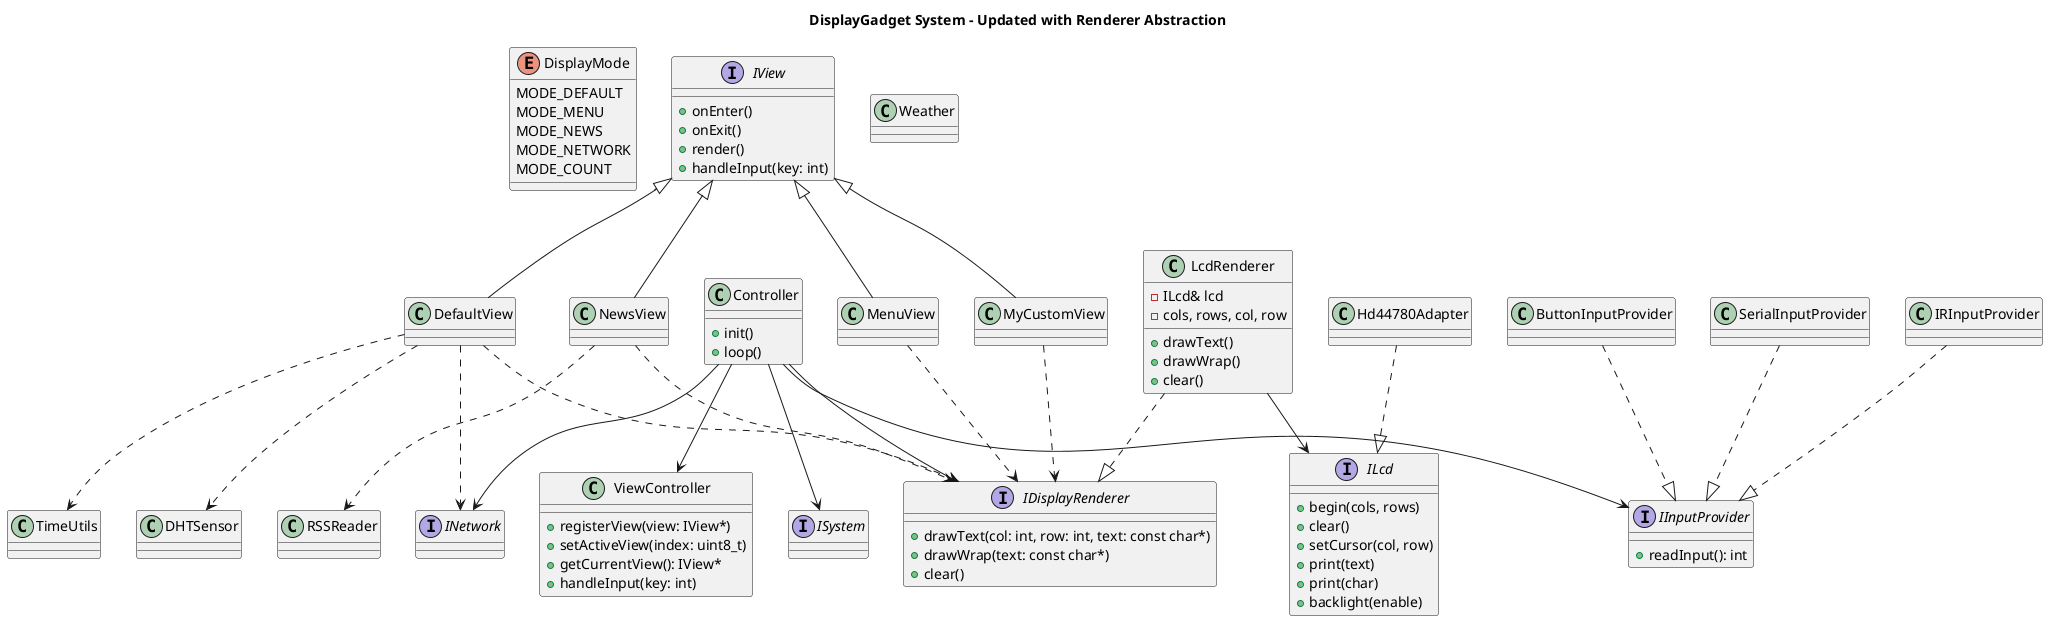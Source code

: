 @startuml
title DisplayGadget System - Updated with Renderer Abstraction

' ==== ENUM ====
enum DisplayMode {
    MODE_DEFAULT
    MODE_MENU
    MODE_NEWS
    MODE_NETWORK
    MODE_COUNT
}

' ==== CORE CONTROLLERS ====
class Controller {
    +init()
    +loop()
}

class ViewController {
    +registerView(view: IView*)
    +setActiveView(index: uint8_t)
    +getCurrentView(): IView*
    +handleInput(key: int)
}

' ==== INTERFACES ====
interface IView {
    +onEnter()
    +onExit()
    +render()
    +handleInput(key: int)
}

interface IDisplayRenderer {
    +drawText(col: int, row: int, text: const char*)
    +drawWrap(text: const char*)
    +clear()
}

interface ILcd {
    +begin(cols, rows)
    +clear()
    +setCursor(col, row)
    +print(text)
    +print(char)
    +backlight(enable)
}

interface IInputProvider {
    +readInput(): int
}

interface INetwork
interface ISystem

' ==== DISPLAY IMPLEMENTATION ====
class LcdRenderer {
    -ILcd& lcd
    -cols, rows, col, row
    +drawText()
    +drawWrap()
    +clear()
}

LcdRenderer ..|> IDisplayRenderer
LcdRenderer --> ILcd

class Hd44780Adapter
Hd44780Adapter ..|> ILcd

' ==== INPUTS ====
class IRInputProvider
class ButtonInputProvider
class SerialInputProvider

IRInputProvider ..|> IInputProvider
ButtonInputProvider ..|> IInputProvider
SerialInputProvider ..|> IInputProvider

' ==== VIEWS ====
class DefaultView
class MenuView
class NewsView
class MyCustomView

IView <|-- DefaultView
IView <|-- MenuView
IView <|-- NewsView
IView <|-- MyCustomView

DefaultView ..> IDisplayRenderer
MenuView ..> IDisplayRenderer
NewsView ..> IDisplayRenderer
MyCustomView ..> IDisplayRenderer

DefaultView ..> INetwork
DefaultView ..> TimeUtils
DefaultView ..> DHTSensor
NewsView ..> RSSReader

' ==== SYSTEM MODULES ====
class DHTSensor
class TimeUtils
class RSSReader
class Weather

' ==== RELATIONSHIPS ====
Controller --> ViewController
Controller --> IInputProvider
Controller --> IDisplayRenderer
Controller --> INetwork
Controller --> ISystem

@enduml
' [Controller]
'     ↳ owns → [ViewController]
'                 ↳ manages → [IView*]
'                             ↳ depends on → [IDisplayRenderer]
'                                            ↳ implemented by → [LcdRenderer]
'                                                             ↳ uses → [ILcd] (e.g. Hd44780)
